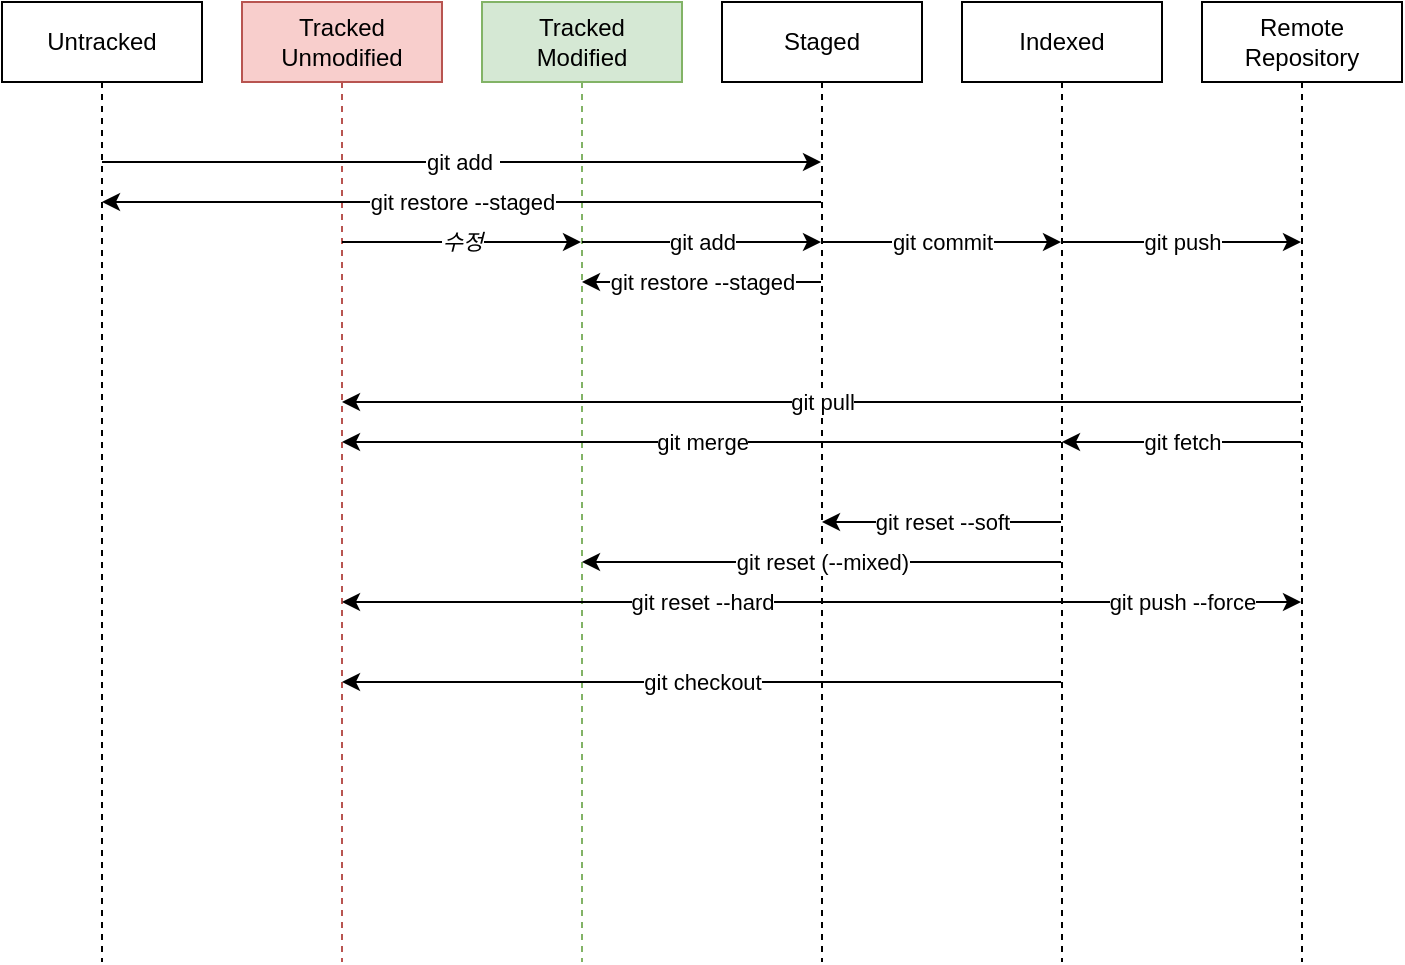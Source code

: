 <mxfile version="20.8.3" type="github">
  <diagram id="RCM11qTw6QA4NuLdMcPv" name="ページ1">
    <mxGraphModel dx="798" dy="448" grid="1" gridSize="10" guides="1" tooltips="1" connect="1" arrows="1" fold="1" page="1" pageScale="1" pageWidth="827" pageHeight="1169" math="0" shadow="0">
      <root>
        <mxCell id="0" />
        <mxCell id="1" parent="0" />
        <mxCell id="1_STZ75XxJV-vhdlLu-v-20" value="git add&amp;nbsp;" style="edgeStyle=orthogonalEdgeStyle;rounded=0;orthogonalLoop=1;jettySize=auto;html=1;" parent="1" source="1_STZ75XxJV-vhdlLu-v-2" target="1_STZ75XxJV-vhdlLu-v-14" edge="1">
          <mxGeometry relative="1" as="geometry">
            <Array as="points">
              <mxPoint x="300" y="120" />
              <mxPoint x="300" y="120" />
            </Array>
          </mxGeometry>
        </mxCell>
        <mxCell id="1_STZ75XxJV-vhdlLu-v-2" value="Untracked" style="shape=umlLifeline;perimeter=lifelinePerimeter;whiteSpace=wrap;html=1;container=1;collapsible=0;recursiveResize=0;outlineConnect=0;" parent="1" vertex="1">
          <mxGeometry x="40" y="40" width="100" height="480" as="geometry" />
        </mxCell>
        <mxCell id="1_STZ75XxJV-vhdlLu-v-4" value="Tracked&lt;br&gt;Unmodified" style="shape=umlLifeline;perimeter=lifelinePerimeter;whiteSpace=wrap;html=1;container=1;collapsible=0;recursiveResize=0;outlineConnect=0;fillColor=#f8cecc;strokeColor=#b85450;" parent="1" vertex="1">
          <mxGeometry x="160" y="40" width="100" height="480" as="geometry" />
        </mxCell>
        <mxCell id="1_STZ75XxJV-vhdlLu-v-6" value="Tracked&lt;br&gt;Modified" style="shape=umlLifeline;perimeter=lifelinePerimeter;whiteSpace=wrap;html=1;container=1;collapsible=0;recursiveResize=0;outlineConnect=0;fillColor=#d5e8d4;strokeColor=#82b366;" parent="1" vertex="1">
          <mxGeometry x="280" y="40" width="100" height="480" as="geometry" />
        </mxCell>
        <mxCell id="1_STZ75XxJV-vhdlLu-v-14" value="Staged" style="shape=umlLifeline;perimeter=lifelinePerimeter;whiteSpace=wrap;html=1;container=1;collapsible=0;recursiveResize=0;outlineConnect=0;" parent="1" vertex="1">
          <mxGeometry x="400" y="40" width="100" height="480" as="geometry" />
        </mxCell>
        <mxCell id="1_STZ75XxJV-vhdlLu-v-18" value="Indexed" style="shape=umlLifeline;perimeter=lifelinePerimeter;whiteSpace=wrap;html=1;container=1;collapsible=0;recursiveResize=0;outlineConnect=0;" parent="1" vertex="1">
          <mxGeometry x="520" y="40" width="100" height="480" as="geometry" />
        </mxCell>
        <mxCell id="1_STZ75XxJV-vhdlLu-v-19" value="Remote Repository" style="shape=umlLifeline;perimeter=lifelinePerimeter;whiteSpace=wrap;html=1;container=1;collapsible=0;recursiveResize=0;outlineConnect=0;" parent="1" vertex="1">
          <mxGeometry x="640" y="40" width="100" height="480" as="geometry" />
        </mxCell>
        <mxCell id="1_STZ75XxJV-vhdlLu-v-23" value="&lt;i&gt;수정&lt;/i&gt;" style="endArrow=classic;html=1;rounded=0;" parent="1" source="1_STZ75XxJV-vhdlLu-v-4" target="1_STZ75XxJV-vhdlLu-v-6" edge="1">
          <mxGeometry width="50" height="50" relative="1" as="geometry">
            <mxPoint x="260" y="320" as="sourcePoint" />
            <mxPoint x="310" y="270" as="targetPoint" />
            <Array as="points">
              <mxPoint x="300" y="160" />
            </Array>
          </mxGeometry>
        </mxCell>
        <mxCell id="1_STZ75XxJV-vhdlLu-v-24" value="git add" style="endArrow=classic;html=1;rounded=0;" parent="1" source="1_STZ75XxJV-vhdlLu-v-6" target="1_STZ75XxJV-vhdlLu-v-14" edge="1">
          <mxGeometry width="50" height="50" relative="1" as="geometry">
            <mxPoint x="370" y="290" as="sourcePoint" />
            <mxPoint x="420" y="240" as="targetPoint" />
            <Array as="points">
              <mxPoint x="410" y="160" />
            </Array>
          </mxGeometry>
        </mxCell>
        <mxCell id="1_STZ75XxJV-vhdlLu-v-25" value="git commit" style="endArrow=classic;html=1;rounded=0;" parent="1" source="1_STZ75XxJV-vhdlLu-v-14" target="1_STZ75XxJV-vhdlLu-v-18" edge="1">
          <mxGeometry width="50" height="50" relative="1" as="geometry">
            <mxPoint x="440" y="260" as="sourcePoint" />
            <mxPoint x="490" y="210" as="targetPoint" />
            <Array as="points">
              <mxPoint x="540" y="160" />
            </Array>
          </mxGeometry>
        </mxCell>
        <mxCell id="1_STZ75XxJV-vhdlLu-v-28" value="git push" style="endArrow=classic;html=1;rounded=0;" parent="1" source="1_STZ75XxJV-vhdlLu-v-18" target="1_STZ75XxJV-vhdlLu-v-19" edge="1">
          <mxGeometry width="50" height="50" relative="1" as="geometry">
            <mxPoint x="620" y="260" as="sourcePoint" />
            <mxPoint x="670" y="210" as="targetPoint" />
            <Array as="points">
              <mxPoint x="650" y="160" />
            </Array>
          </mxGeometry>
        </mxCell>
        <mxCell id="1_STZ75XxJV-vhdlLu-v-29" value="git fetch" style="endArrow=classic;html=1;rounded=0;" parent="1" source="1_STZ75XxJV-vhdlLu-v-19" target="1_STZ75XxJV-vhdlLu-v-18" edge="1">
          <mxGeometry width="50" height="50" relative="1" as="geometry">
            <mxPoint x="340" y="270" as="sourcePoint" />
            <mxPoint x="390" y="220" as="targetPoint" />
            <Array as="points">
              <mxPoint x="640" y="260" />
            </Array>
          </mxGeometry>
        </mxCell>
        <mxCell id="1_STZ75XxJV-vhdlLu-v-30" value="git merge" style="endArrow=classic;html=1;rounded=0;" parent="1" source="1_STZ75XxJV-vhdlLu-v-18" target="1_STZ75XxJV-vhdlLu-v-4" edge="1">
          <mxGeometry width="50" height="50" relative="1" as="geometry">
            <mxPoint x="370" y="280" as="sourcePoint" />
            <mxPoint x="420" y="230" as="targetPoint" />
            <Array as="points">
              <mxPoint x="460" y="260" />
            </Array>
          </mxGeometry>
        </mxCell>
        <mxCell id="1_STZ75XxJV-vhdlLu-v-31" value="git pull" style="endArrow=classic;html=1;rounded=0;" parent="1" source="1_STZ75XxJV-vhdlLu-v-19" target="1_STZ75XxJV-vhdlLu-v-4" edge="1">
          <mxGeometry width="50" height="50" relative="1" as="geometry">
            <mxPoint x="490" y="300" as="sourcePoint" />
            <mxPoint x="540" y="250" as="targetPoint" />
            <Array as="points">
              <mxPoint x="490" y="240" />
            </Array>
          </mxGeometry>
        </mxCell>
        <mxCell id="1_STZ75XxJV-vhdlLu-v-32" value="git restore --staged" style="endArrow=classic;html=1;rounded=0;" parent="1" source="1_STZ75XxJV-vhdlLu-v-14" target="1_STZ75XxJV-vhdlLu-v-6" edge="1">
          <mxGeometry width="50" height="50" relative="1" as="geometry">
            <mxPoint x="410" y="270" as="sourcePoint" />
            <mxPoint x="460" y="220" as="targetPoint" />
            <Array as="points">
              <mxPoint x="400" y="180" />
            </Array>
          </mxGeometry>
        </mxCell>
        <mxCell id="1_STZ75XxJV-vhdlLu-v-34" value="git restore --staged" style="endArrow=classic;html=1;rounded=0;" parent="1" source="1_STZ75XxJV-vhdlLu-v-14" target="1_STZ75XxJV-vhdlLu-v-2" edge="1">
          <mxGeometry width="50" height="50" relative="1" as="geometry">
            <mxPoint x="459.5" y="190" as="sourcePoint" />
            <mxPoint x="220" y="190" as="targetPoint" />
            <Array as="points">
              <mxPoint x="380" y="140" />
            </Array>
          </mxGeometry>
        </mxCell>
        <mxCell id="NCPFNJBg8TwlIUd04s9c-1" value="git reset --soft" style="endArrow=classic;html=1;rounded=0;" parent="1" source="1_STZ75XxJV-vhdlLu-v-18" target="1_STZ75XxJV-vhdlLu-v-14" edge="1">
          <mxGeometry width="50" height="50" relative="1" as="geometry">
            <mxPoint x="380" y="360" as="sourcePoint" />
            <mxPoint x="430" y="310" as="targetPoint" />
            <Array as="points">
              <mxPoint x="530" y="300" />
            </Array>
          </mxGeometry>
        </mxCell>
        <mxCell id="NCPFNJBg8TwlIUd04s9c-3" value="git reset (--mixed)" style="endArrow=classic;html=1;rounded=0;" parent="1" source="1_STZ75XxJV-vhdlLu-v-18" target="1_STZ75XxJV-vhdlLu-v-6" edge="1">
          <mxGeometry width="50" height="50" relative="1" as="geometry">
            <mxPoint x="380" y="310" as="sourcePoint" />
            <mxPoint x="430" y="260" as="targetPoint" />
            <Array as="points">
              <mxPoint x="460" y="320" />
            </Array>
          </mxGeometry>
        </mxCell>
        <mxCell id="NCPFNJBg8TwlIUd04s9c-4" value="git reset --hard" style="endArrow=classic;html=1;rounded=0;" parent="1" source="1_STZ75XxJV-vhdlLu-v-18" target="1_STZ75XxJV-vhdlLu-v-4" edge="1">
          <mxGeometry width="50" height="50" relative="1" as="geometry">
            <mxPoint x="380" y="310" as="sourcePoint" />
            <mxPoint x="430" y="260" as="targetPoint" />
            <Array as="points">
              <mxPoint x="400" y="340" />
            </Array>
          </mxGeometry>
        </mxCell>
        <mxCell id="NCPFNJBg8TwlIUd04s9c-5" value="git push --force" style="endArrow=classic;html=1;rounded=0;" parent="1" source="1_STZ75XxJV-vhdlLu-v-18" target="1_STZ75XxJV-vhdlLu-v-19" edge="1">
          <mxGeometry width="50" height="50" relative="1" as="geometry">
            <mxPoint x="430" y="310" as="sourcePoint" />
            <mxPoint x="480" y="260" as="targetPoint" />
            <Array as="points">
              <mxPoint x="630" y="340" />
            </Array>
          </mxGeometry>
        </mxCell>
        <mxCell id="NCPFNJBg8TwlIUd04s9c-6" value="git checkout" style="endArrow=classic;html=1;rounded=0;" parent="1" source="1_STZ75XxJV-vhdlLu-v-18" target="1_STZ75XxJV-vhdlLu-v-4" edge="1">
          <mxGeometry width="50" height="50" relative="1" as="geometry">
            <mxPoint x="400" y="330" as="sourcePoint" />
            <mxPoint x="450" y="280" as="targetPoint" />
            <Array as="points">
              <mxPoint x="430" y="380" />
            </Array>
          </mxGeometry>
        </mxCell>
      </root>
    </mxGraphModel>
  </diagram>
</mxfile>

